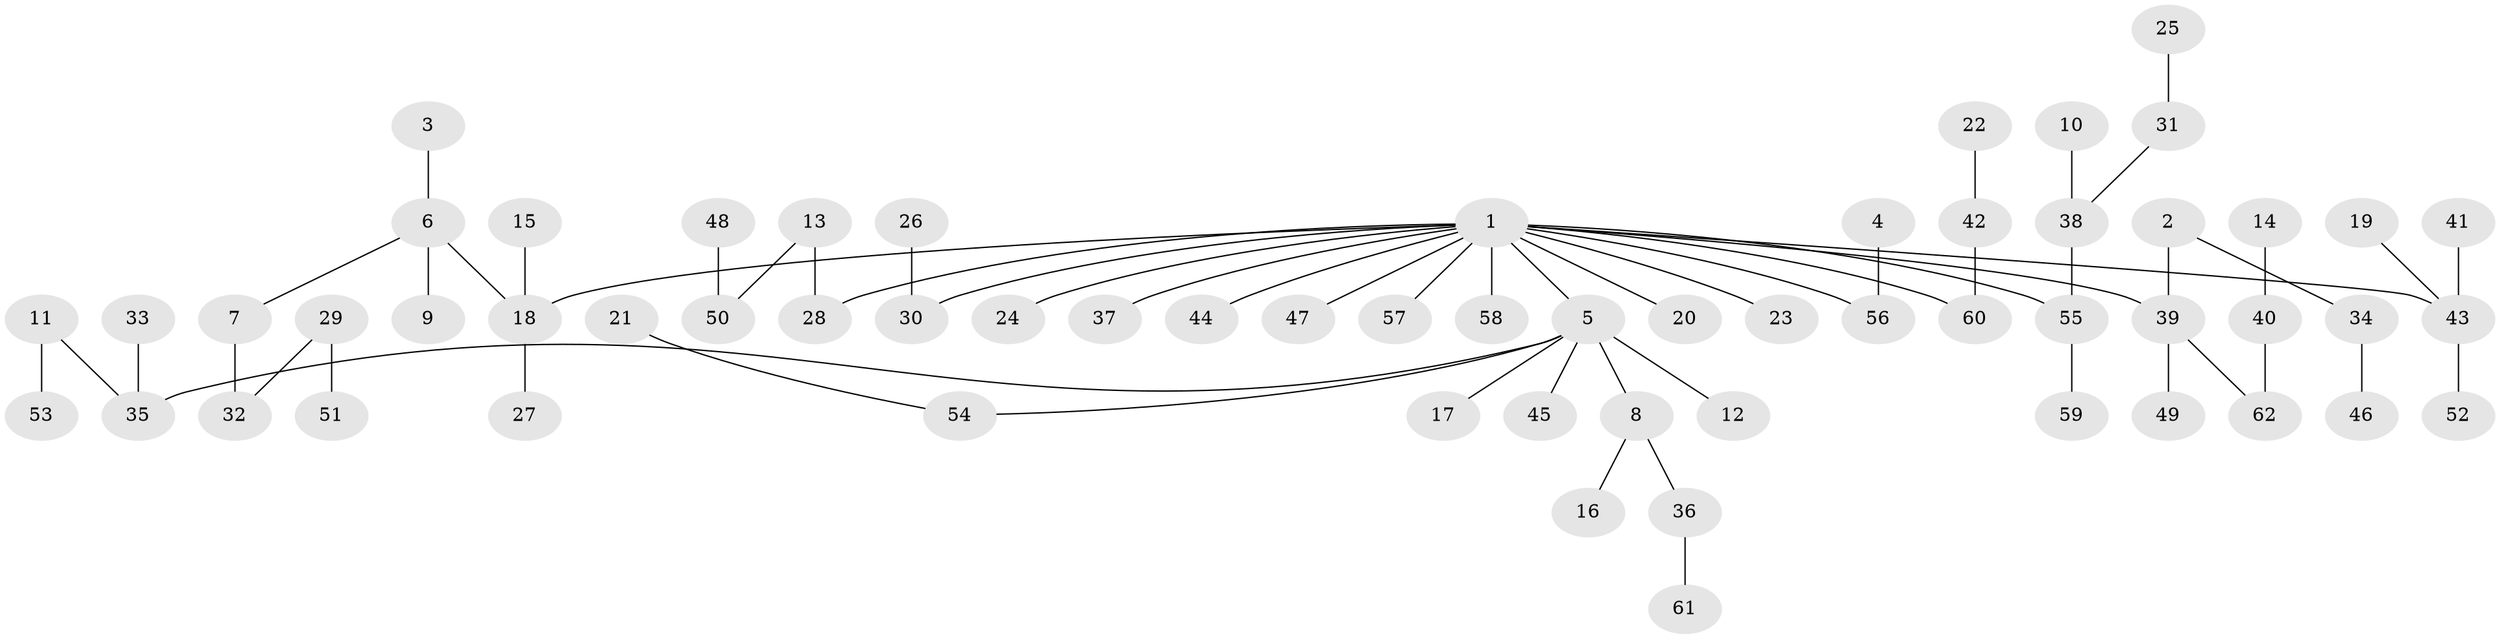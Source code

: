 // original degree distribution, {7: 0.03225806451612903, 3: 0.1532258064516129, 2: 0.24193548387096775, 6: 0.008064516129032258, 4: 0.056451612903225805, 5: 0.008064516129032258, 1: 0.5}
// Generated by graph-tools (version 1.1) at 2025/26/03/09/25 03:26:31]
// undirected, 62 vertices, 61 edges
graph export_dot {
graph [start="1"]
  node [color=gray90,style=filled];
  1;
  2;
  3;
  4;
  5;
  6;
  7;
  8;
  9;
  10;
  11;
  12;
  13;
  14;
  15;
  16;
  17;
  18;
  19;
  20;
  21;
  22;
  23;
  24;
  25;
  26;
  27;
  28;
  29;
  30;
  31;
  32;
  33;
  34;
  35;
  36;
  37;
  38;
  39;
  40;
  41;
  42;
  43;
  44;
  45;
  46;
  47;
  48;
  49;
  50;
  51;
  52;
  53;
  54;
  55;
  56;
  57;
  58;
  59;
  60;
  61;
  62;
  1 -- 5 [weight=1.0];
  1 -- 18 [weight=1.0];
  1 -- 20 [weight=1.0];
  1 -- 23 [weight=1.0];
  1 -- 24 [weight=1.0];
  1 -- 28 [weight=1.0];
  1 -- 30 [weight=1.0];
  1 -- 37 [weight=1.0];
  1 -- 39 [weight=1.0];
  1 -- 43 [weight=1.0];
  1 -- 44 [weight=1.0];
  1 -- 47 [weight=1.0];
  1 -- 55 [weight=1.0];
  1 -- 56 [weight=1.0];
  1 -- 57 [weight=1.0];
  1 -- 58 [weight=1.0];
  1 -- 60 [weight=1.0];
  2 -- 34 [weight=1.0];
  2 -- 39 [weight=1.0];
  3 -- 6 [weight=1.0];
  4 -- 56 [weight=1.0];
  5 -- 8 [weight=1.0];
  5 -- 12 [weight=1.0];
  5 -- 17 [weight=1.0];
  5 -- 35 [weight=1.0];
  5 -- 45 [weight=1.0];
  5 -- 54 [weight=1.0];
  6 -- 7 [weight=1.0];
  6 -- 9 [weight=1.0];
  6 -- 18 [weight=1.0];
  7 -- 32 [weight=1.0];
  8 -- 16 [weight=1.0];
  8 -- 36 [weight=1.0];
  10 -- 38 [weight=1.0];
  11 -- 35 [weight=1.0];
  11 -- 53 [weight=1.0];
  13 -- 28 [weight=1.0];
  13 -- 50 [weight=1.0];
  14 -- 40 [weight=1.0];
  15 -- 18 [weight=1.0];
  18 -- 27 [weight=1.0];
  19 -- 43 [weight=1.0];
  21 -- 54 [weight=1.0];
  22 -- 42 [weight=1.0];
  25 -- 31 [weight=1.0];
  26 -- 30 [weight=1.0];
  29 -- 32 [weight=1.0];
  29 -- 51 [weight=1.0];
  31 -- 38 [weight=1.0];
  33 -- 35 [weight=1.0];
  34 -- 46 [weight=1.0];
  36 -- 61 [weight=1.0];
  38 -- 55 [weight=1.0];
  39 -- 49 [weight=1.0];
  39 -- 62 [weight=1.0];
  40 -- 62 [weight=1.0];
  41 -- 43 [weight=1.0];
  42 -- 60 [weight=1.0];
  43 -- 52 [weight=1.0];
  48 -- 50 [weight=1.0];
  55 -- 59 [weight=1.0];
}
